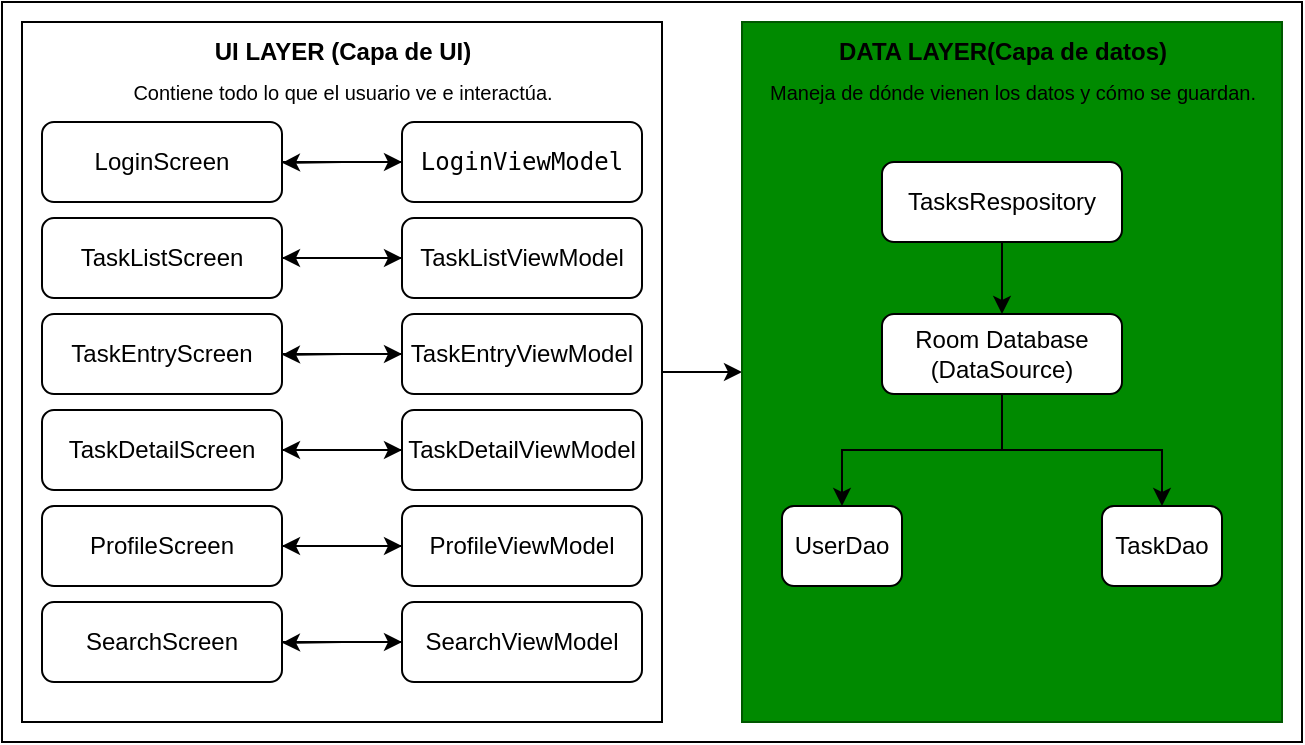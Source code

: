 <mxfile version="28.0.6">
  <diagram name="Página-1" id="LK5u9Nmmqx4tY2qhEFly">
    <mxGraphModel dx="867" dy="506" grid="1" gridSize="10" guides="1" tooltips="1" connect="1" arrows="1" fold="1" page="1" pageScale="1" pageWidth="827" pageHeight="1169" math="0" shadow="0">
      <root>
        <mxCell id="0" />
        <mxCell id="1" parent="0" />
        <mxCell id="QiXp1r3fTWadhX4fVjTS-57" value="" style="rounded=0;whiteSpace=wrap;html=1;" vertex="1" parent="1">
          <mxGeometry x="170" y="230" width="650" height="370" as="geometry" />
        </mxCell>
        <mxCell id="QiXp1r3fTWadhX4fVjTS-56" style="edgeStyle=orthogonalEdgeStyle;rounded=0;orthogonalLoop=1;jettySize=auto;html=1;entryX=0;entryY=0.5;entryDx=0;entryDy=0;" edge="1" parent="1" source="QiXp1r3fTWadhX4fVjTS-1" target="QiXp1r3fTWadhX4fVjTS-41">
          <mxGeometry relative="1" as="geometry" />
        </mxCell>
        <mxCell id="QiXp1r3fTWadhX4fVjTS-1" value="" style="rounded=0;whiteSpace=wrap;html=1;fillColor=light-dark(#FFFFFF,#66B2FF);" vertex="1" parent="1">
          <mxGeometry x="180" y="240" width="320" height="350" as="geometry" />
        </mxCell>
        <mxCell id="QiXp1r3fTWadhX4fVjTS-2" value="&lt;b&gt;UI LAYER (Capa de UI)&lt;/b&gt;" style="text;html=1;align=center;verticalAlign=middle;resizable=0;points=[];autosize=1;strokeColor=none;fillColor=none;" vertex="1" parent="1">
          <mxGeometry x="265" y="240" width="150" height="30" as="geometry" />
        </mxCell>
        <mxCell id="QiXp1r3fTWadhX4fVjTS-26" style="edgeStyle=orthogonalEdgeStyle;rounded=0;orthogonalLoop=1;jettySize=auto;html=1;exitX=1;exitY=0.5;exitDx=0;exitDy=0;" edge="1" parent="1" source="QiXp1r3fTWadhX4fVjTS-5" target="QiXp1r3fTWadhX4fVjTS-19">
          <mxGeometry relative="1" as="geometry" />
        </mxCell>
        <mxCell id="QiXp1r3fTWadhX4fVjTS-5" value="LoginScreen" style="rounded=1;whiteSpace=wrap;html=1;fillColor=light-dark(#FFFFFF,#8796D9);" vertex="1" parent="1">
          <mxGeometry x="190" y="290" width="120" height="40" as="geometry" />
        </mxCell>
        <mxCell id="QiXp1r3fTWadhX4fVjTS-29" style="edgeStyle=orthogonalEdgeStyle;rounded=0;orthogonalLoop=1;jettySize=auto;html=1;exitX=1;exitY=0.5;exitDx=0;exitDy=0;entryX=0;entryY=0.5;entryDx=0;entryDy=0;" edge="1" parent="1" source="QiXp1r3fTWadhX4fVjTS-6" target="QiXp1r3fTWadhX4fVjTS-20">
          <mxGeometry relative="1" as="geometry" />
        </mxCell>
        <mxCell id="QiXp1r3fTWadhX4fVjTS-6" value="TaskListScreen" style="rounded=1;whiteSpace=wrap;html=1;fillColor=light-dark(#FFFFFF,#8796D9);" vertex="1" parent="1">
          <mxGeometry x="190" y="338" width="120" height="40" as="geometry" />
        </mxCell>
        <mxCell id="QiXp1r3fTWadhX4fVjTS-33" style="edgeStyle=orthogonalEdgeStyle;rounded=0;orthogonalLoop=1;jettySize=auto;html=1;exitX=1;exitY=0.5;exitDx=0;exitDy=0;" edge="1" parent="1" source="QiXp1r3fTWadhX4fVjTS-7" target="QiXp1r3fTWadhX4fVjTS-21">
          <mxGeometry relative="1" as="geometry" />
        </mxCell>
        <mxCell id="QiXp1r3fTWadhX4fVjTS-7" value="TaskEntryScreen" style="rounded=1;whiteSpace=wrap;html=1;fillColor=light-dark(#FFFFFF,#8796D9);" vertex="1" parent="1">
          <mxGeometry x="190" y="386" width="120" height="40" as="geometry" />
        </mxCell>
        <mxCell id="QiXp1r3fTWadhX4fVjTS-35" style="edgeStyle=orthogonalEdgeStyle;rounded=0;orthogonalLoop=1;jettySize=auto;html=1;exitX=1;exitY=0.5;exitDx=0;exitDy=0;entryX=0;entryY=0.5;entryDx=0;entryDy=0;" edge="1" parent="1" source="QiXp1r3fTWadhX4fVjTS-8" target="QiXp1r3fTWadhX4fVjTS-22">
          <mxGeometry relative="1" as="geometry" />
        </mxCell>
        <mxCell id="QiXp1r3fTWadhX4fVjTS-8" value="TaskDetailScreen" style="rounded=1;whiteSpace=wrap;html=1;fillColor=light-dark(#FFFFFF,#8796D9);" vertex="1" parent="1">
          <mxGeometry x="190" y="434" width="120" height="40" as="geometry" />
        </mxCell>
        <mxCell id="QiXp1r3fTWadhX4fVjTS-37" style="edgeStyle=orthogonalEdgeStyle;rounded=0;orthogonalLoop=1;jettySize=auto;html=1;exitX=1;exitY=0.5;exitDx=0;exitDy=0;entryX=0;entryY=0.5;entryDx=0;entryDy=0;" edge="1" parent="1" source="QiXp1r3fTWadhX4fVjTS-11" target="QiXp1r3fTWadhX4fVjTS-23">
          <mxGeometry relative="1" as="geometry" />
        </mxCell>
        <mxCell id="QiXp1r3fTWadhX4fVjTS-11" value="ProfileScreen" style="rounded=1;whiteSpace=wrap;html=1;fillColor=light-dark(#FFFFFF,#8796D9);" vertex="1" parent="1">
          <mxGeometry x="190" y="482" width="120" height="40" as="geometry" />
        </mxCell>
        <mxCell id="QiXp1r3fTWadhX4fVjTS-39" style="edgeStyle=orthogonalEdgeStyle;rounded=0;orthogonalLoop=1;jettySize=auto;html=1;exitX=1;exitY=0.5;exitDx=0;exitDy=0;" edge="1" parent="1" source="QiXp1r3fTWadhX4fVjTS-12" target="QiXp1r3fTWadhX4fVjTS-24">
          <mxGeometry relative="1" as="geometry" />
        </mxCell>
        <mxCell id="QiXp1r3fTWadhX4fVjTS-12" value="SearchScreen" style="rounded=1;whiteSpace=wrap;html=1;fillColor=light-dark(#FFFFFF,#8796D9);" vertex="1" parent="1">
          <mxGeometry x="190" y="530" width="120" height="40" as="geometry" />
        </mxCell>
        <mxCell id="QiXp1r3fTWadhX4fVjTS-27" style="edgeStyle=orthogonalEdgeStyle;rounded=0;orthogonalLoop=1;jettySize=auto;html=1;exitX=0;exitY=0.5;exitDx=0;exitDy=0;" edge="1" parent="1" source="QiXp1r3fTWadhX4fVjTS-19">
          <mxGeometry relative="1" as="geometry">
            <mxPoint x="310" y="310.4" as="targetPoint" />
          </mxGeometry>
        </mxCell>
        <mxCell id="QiXp1r3fTWadhX4fVjTS-19" value="&lt;code&gt;LoginViewModel&lt;/code&gt;" style="rounded=1;whiteSpace=wrap;html=1;fillColor=light-dark(#FFFFFF,#8796D9);" vertex="1" parent="1">
          <mxGeometry x="370" y="290" width="120" height="40" as="geometry" />
        </mxCell>
        <mxCell id="QiXp1r3fTWadhX4fVjTS-30" style="edgeStyle=orthogonalEdgeStyle;rounded=0;orthogonalLoop=1;jettySize=auto;html=1;exitX=0;exitY=0.5;exitDx=0;exitDy=0;entryX=1;entryY=0.5;entryDx=0;entryDy=0;" edge="1" parent="1" source="QiXp1r3fTWadhX4fVjTS-20" target="QiXp1r3fTWadhX4fVjTS-6">
          <mxGeometry relative="1" as="geometry" />
        </mxCell>
        <mxCell id="QiXp1r3fTWadhX4fVjTS-20" value="TaskListViewModel" style="rounded=1;whiteSpace=wrap;html=1;fillColor=light-dark(#FFFFFF,#8796D9);" vertex="1" parent="1">
          <mxGeometry x="370" y="338" width="120" height="40" as="geometry" />
        </mxCell>
        <mxCell id="QiXp1r3fTWadhX4fVjTS-34" style="edgeStyle=orthogonalEdgeStyle;rounded=0;orthogonalLoop=1;jettySize=auto;html=1;exitX=0;exitY=0.5;exitDx=0;exitDy=0;" edge="1" parent="1" source="QiXp1r3fTWadhX4fVjTS-21">
          <mxGeometry relative="1" as="geometry">
            <mxPoint x="310" y="406.4" as="targetPoint" />
          </mxGeometry>
        </mxCell>
        <mxCell id="QiXp1r3fTWadhX4fVjTS-21" value="TaskEntryViewModel" style="rounded=1;whiteSpace=wrap;html=1;fillColor=light-dark(#FFFFFF,#8796D9);" vertex="1" parent="1">
          <mxGeometry x="370" y="386" width="120" height="40" as="geometry" />
        </mxCell>
        <mxCell id="QiXp1r3fTWadhX4fVjTS-36" style="edgeStyle=orthogonalEdgeStyle;rounded=0;orthogonalLoop=1;jettySize=auto;html=1;exitX=0;exitY=0.5;exitDx=0;exitDy=0;entryX=1;entryY=0.5;entryDx=0;entryDy=0;" edge="1" parent="1" source="QiXp1r3fTWadhX4fVjTS-22" target="QiXp1r3fTWadhX4fVjTS-8">
          <mxGeometry relative="1" as="geometry" />
        </mxCell>
        <mxCell id="QiXp1r3fTWadhX4fVjTS-22" value="TaskDetailViewModel" style="rounded=1;whiteSpace=wrap;html=1;fillColor=light-dark(#FFFFFF,#8796D9);" vertex="1" parent="1">
          <mxGeometry x="370" y="434" width="120" height="40" as="geometry" />
        </mxCell>
        <mxCell id="QiXp1r3fTWadhX4fVjTS-38" style="edgeStyle=orthogonalEdgeStyle;rounded=0;orthogonalLoop=1;jettySize=auto;html=1;exitX=0;exitY=0.5;exitDx=0;exitDy=0;entryX=1;entryY=0.5;entryDx=0;entryDy=0;" edge="1" parent="1" source="QiXp1r3fTWadhX4fVjTS-23" target="QiXp1r3fTWadhX4fVjTS-11">
          <mxGeometry relative="1" as="geometry" />
        </mxCell>
        <mxCell id="QiXp1r3fTWadhX4fVjTS-23" value="ProfileViewModel" style="rounded=1;whiteSpace=wrap;html=1;fillColor=light-dark(#FFFFFF,#8796D9);" vertex="1" parent="1">
          <mxGeometry x="370" y="482" width="120" height="40" as="geometry" />
        </mxCell>
        <mxCell id="QiXp1r3fTWadhX4fVjTS-40" style="edgeStyle=orthogonalEdgeStyle;rounded=0;orthogonalLoop=1;jettySize=auto;html=1;exitX=0;exitY=0.5;exitDx=0;exitDy=0;" edge="1" parent="1" source="QiXp1r3fTWadhX4fVjTS-24">
          <mxGeometry relative="1" as="geometry">
            <mxPoint x="310" y="550.4" as="targetPoint" />
          </mxGeometry>
        </mxCell>
        <mxCell id="QiXp1r3fTWadhX4fVjTS-24" value="SearchViewModel" style="rounded=1;whiteSpace=wrap;html=1;fillColor=light-dark(#FFFFFF,#8796D9);" vertex="1" parent="1">
          <mxGeometry x="370" y="530" width="120" height="40" as="geometry" />
        </mxCell>
        <mxCell id="QiXp1r3fTWadhX4fVjTS-41" value="" style="rounded=0;whiteSpace=wrap;html=1;fillColor=#008a00;fontColor=#ffffff;strokeColor=#005700;" vertex="1" parent="1">
          <mxGeometry x="540" y="240" width="270" height="350" as="geometry" />
        </mxCell>
        <mxCell id="QiXp1r3fTWadhX4fVjTS-42" value="&lt;b&gt;DATA LAYER(Capa de datos)&lt;/b&gt;" style="text;html=1;align=center;verticalAlign=middle;resizable=0;points=[];autosize=1;strokeColor=none;fillColor=none;" vertex="1" parent="1">
          <mxGeometry x="575" y="240" width="190" height="30" as="geometry" />
        </mxCell>
        <mxCell id="QiXp1r3fTWadhX4fVjTS-50" value="" style="edgeStyle=orthogonalEdgeStyle;rounded=0;orthogonalLoop=1;jettySize=auto;html=1;" edge="1" parent="1" source="QiXp1r3fTWadhX4fVjTS-43" target="QiXp1r3fTWadhX4fVjTS-47">
          <mxGeometry relative="1" as="geometry" />
        </mxCell>
        <mxCell id="QiXp1r3fTWadhX4fVjTS-43" value="TasksRespository" style="rounded=1;whiteSpace=wrap;html=1;fillColor=light-dark(#FFFFFF,#3FD9A7);" vertex="1" parent="1">
          <mxGeometry x="610" y="310" width="120" height="40" as="geometry" />
        </mxCell>
        <mxCell id="QiXp1r3fTWadhX4fVjTS-45" value="&lt;font style=&quot;font-size: 10px;&quot;&gt;Contiene todo lo que el usuario ve e interactúa.&lt;/font&gt;" style="text;html=1;align=center;verticalAlign=middle;resizable=0;points=[];autosize=1;strokeColor=none;fillColor=none;" vertex="1" parent="1">
          <mxGeometry x="225" y="260" width="230" height="30" as="geometry" />
        </mxCell>
        <mxCell id="QiXp1r3fTWadhX4fVjTS-46" value="&lt;font style=&quot;font-size: 10px;&quot;&gt;Maneja de dónde vienen los datos y cómo se guardan.&lt;/font&gt;" style="text;html=1;align=center;verticalAlign=middle;resizable=0;points=[];autosize=1;strokeColor=none;fillColor=none;" vertex="1" parent="1">
          <mxGeometry x="540" y="260" width="270" height="30" as="geometry" />
        </mxCell>
        <mxCell id="QiXp1r3fTWadhX4fVjTS-51" style="edgeStyle=orthogonalEdgeStyle;rounded=0;orthogonalLoop=1;jettySize=auto;html=1;" edge="1" parent="1" source="QiXp1r3fTWadhX4fVjTS-47" target="QiXp1r3fTWadhX4fVjTS-48">
          <mxGeometry relative="1" as="geometry" />
        </mxCell>
        <mxCell id="QiXp1r3fTWadhX4fVjTS-52" style="edgeStyle=orthogonalEdgeStyle;rounded=0;orthogonalLoop=1;jettySize=auto;html=1;" edge="1" parent="1" source="QiXp1r3fTWadhX4fVjTS-47" target="QiXp1r3fTWadhX4fVjTS-49">
          <mxGeometry relative="1" as="geometry" />
        </mxCell>
        <mxCell id="QiXp1r3fTWadhX4fVjTS-47" value="Room Database (DataSource)" style="rounded=1;whiteSpace=wrap;html=1;fillColor=light-dark(#FFFFFF,#3FD9A7);" vertex="1" parent="1">
          <mxGeometry x="610" y="386" width="120" height="40" as="geometry" />
        </mxCell>
        <mxCell id="QiXp1r3fTWadhX4fVjTS-48" value="UserDao" style="rounded=1;whiteSpace=wrap;html=1;fillColor=light-dark(#FFFFFF,#3FD9A7);" vertex="1" parent="1">
          <mxGeometry x="560" y="482" width="60" height="40" as="geometry" />
        </mxCell>
        <mxCell id="QiXp1r3fTWadhX4fVjTS-49" value="TaskDao" style="rounded=1;whiteSpace=wrap;html=1;fillColor=light-dark(#FFFFFF,#3FD9A7);" vertex="1" parent="1">
          <mxGeometry x="720" y="482" width="60" height="40" as="geometry" />
        </mxCell>
      </root>
    </mxGraphModel>
  </diagram>
</mxfile>
